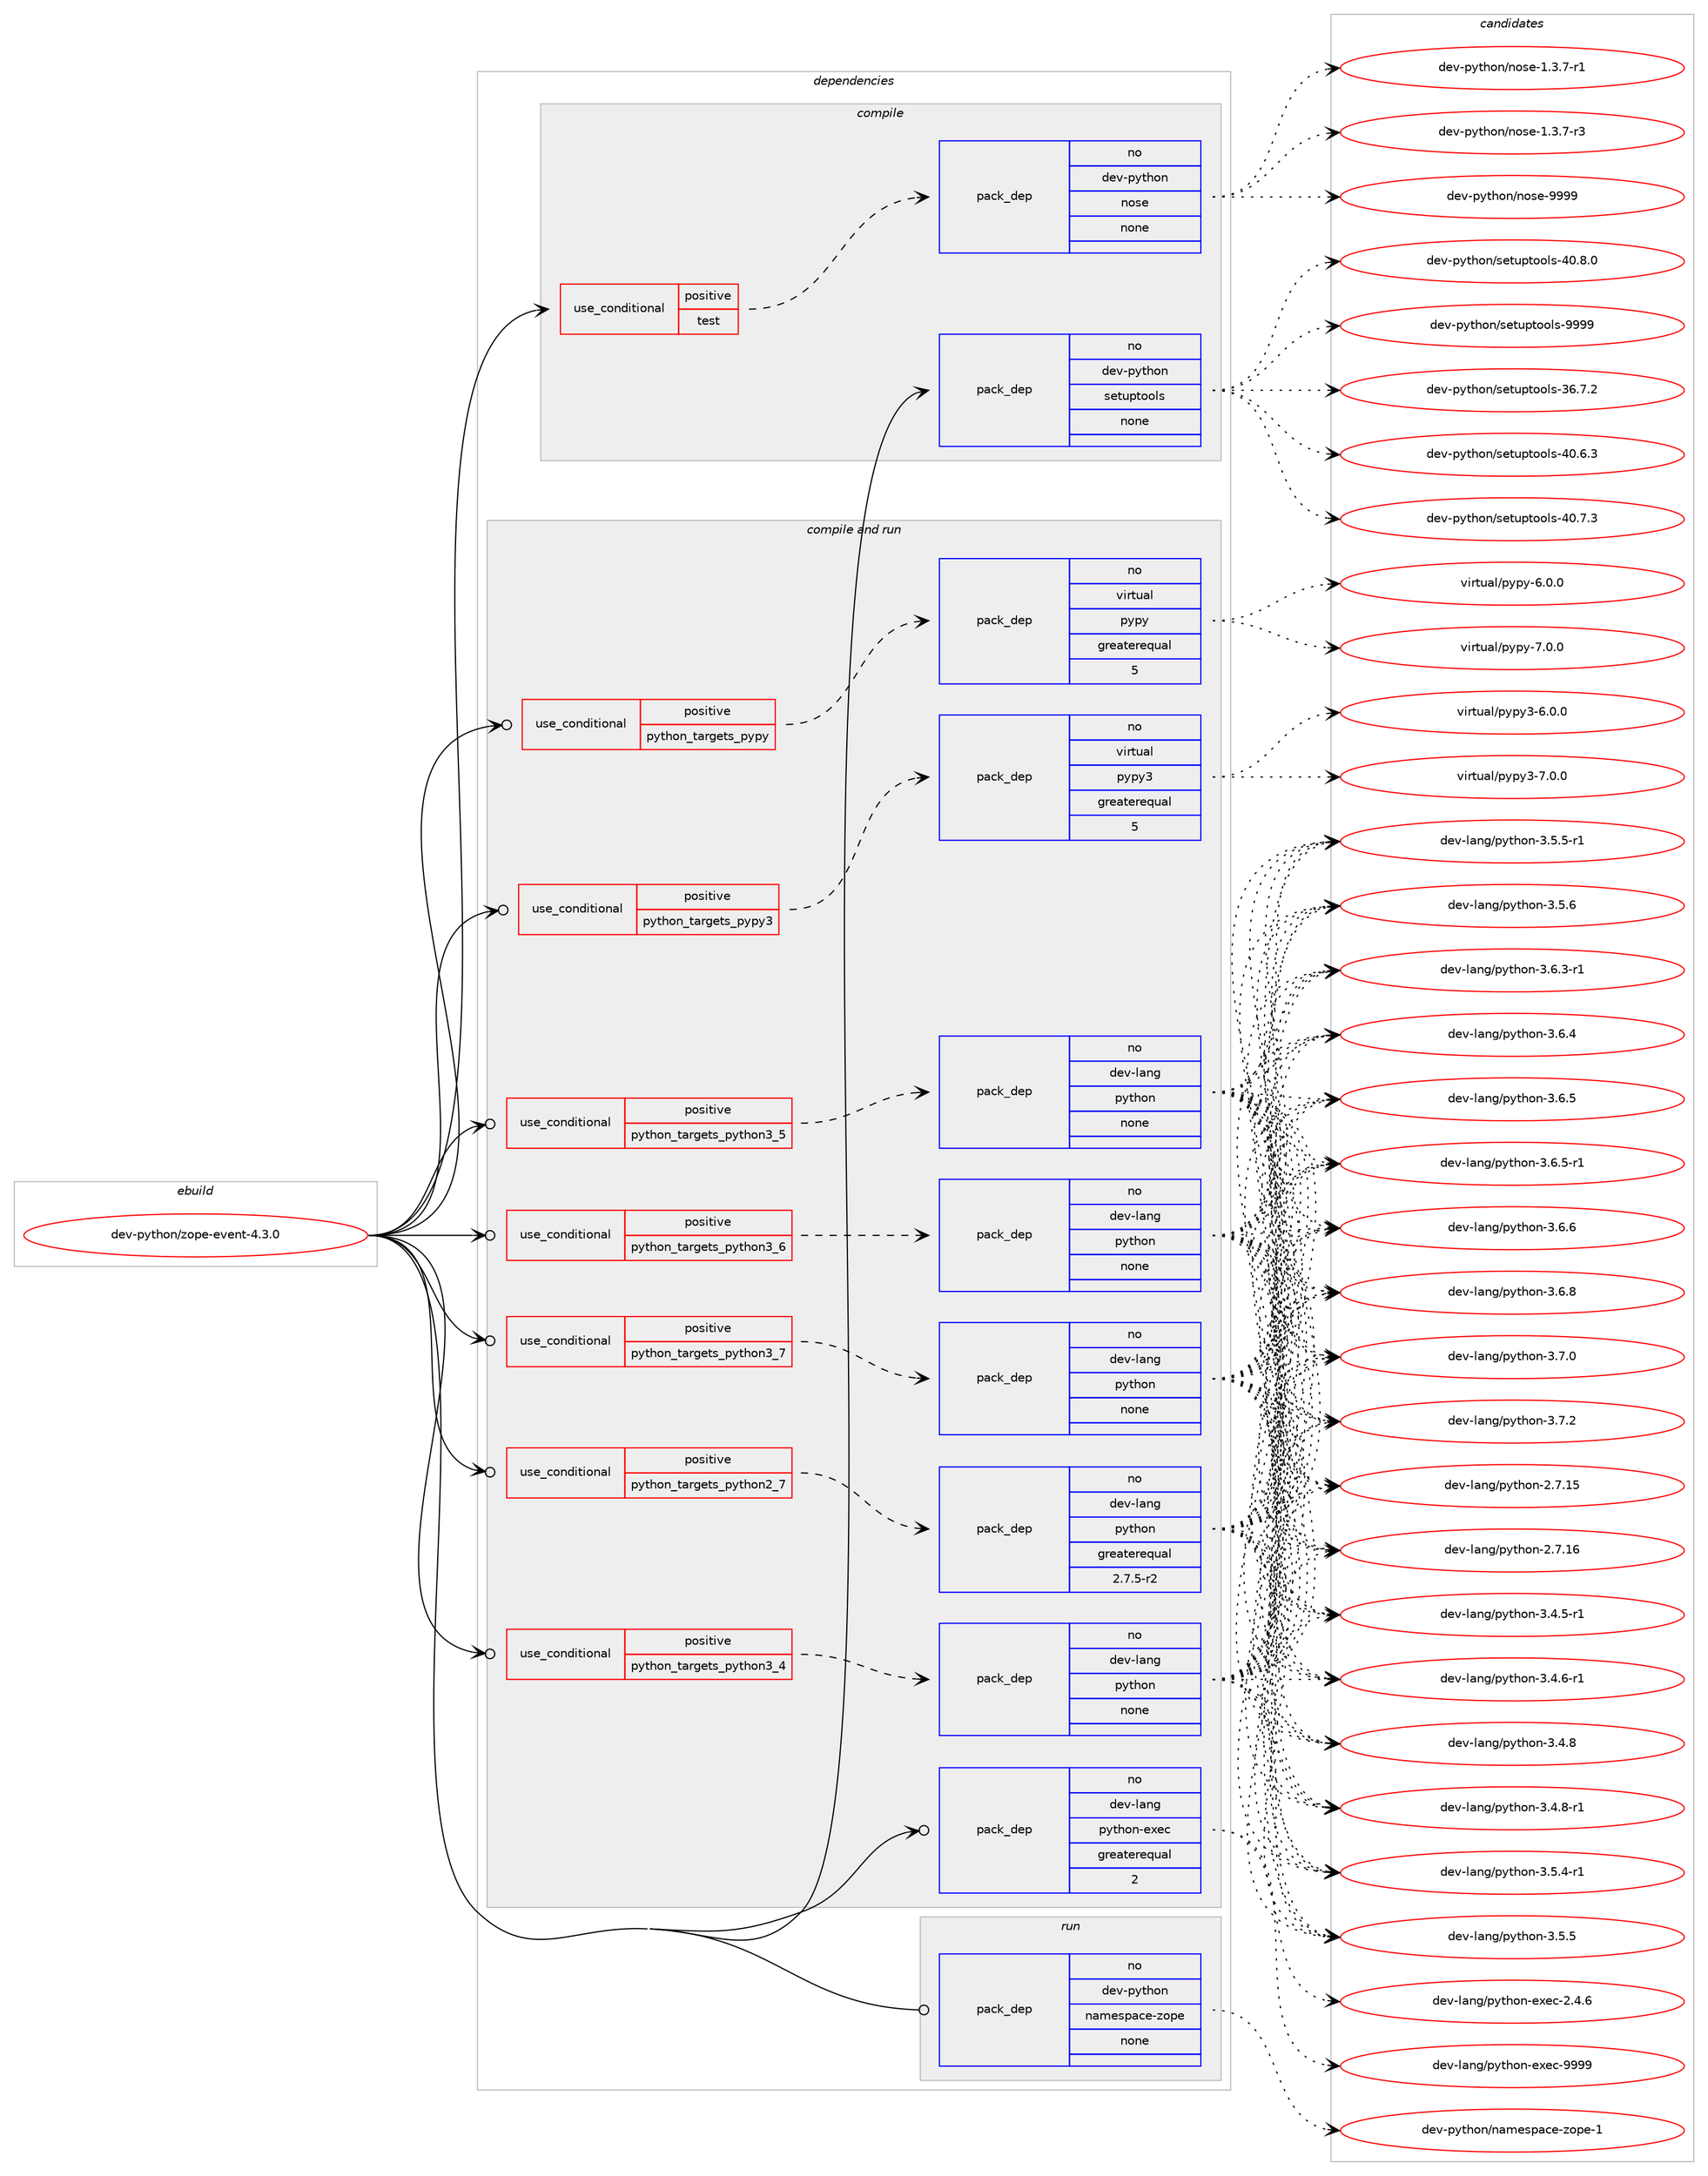digraph prolog {

# *************
# Graph options
# *************

newrank=true;
concentrate=true;
compound=true;
graph [rankdir=LR,fontname=Helvetica,fontsize=10,ranksep=1.5];#, ranksep=2.5, nodesep=0.2];
edge  [arrowhead=vee];
node  [fontname=Helvetica,fontsize=10];

# **********
# The ebuild
# **********

subgraph cluster_leftcol {
color=gray;
rank=same;
label=<<i>ebuild</i>>;
id [label="dev-python/zope-event-4.3.0", color=red, width=4, href="../dev-python/zope-event-4.3.0.svg"];
}

# ****************
# The dependencies
# ****************

subgraph cluster_midcol {
color=gray;
label=<<i>dependencies</i>>;
subgraph cluster_compile {
fillcolor="#eeeeee";
style=filled;
label=<<i>compile</i>>;
subgraph cond387302 {
dependency1449338 [label=<<TABLE BORDER="0" CELLBORDER="1" CELLSPACING="0" CELLPADDING="4"><TR><TD ROWSPAN="3" CELLPADDING="10">use_conditional</TD></TR><TR><TD>positive</TD></TR><TR><TD>test</TD></TR></TABLE>>, shape=none, color=red];
subgraph pack1038663 {
dependency1449339 [label=<<TABLE BORDER="0" CELLBORDER="1" CELLSPACING="0" CELLPADDING="4" WIDTH="220"><TR><TD ROWSPAN="6" CELLPADDING="30">pack_dep</TD></TR><TR><TD WIDTH="110">no</TD></TR><TR><TD>dev-python</TD></TR><TR><TD>nose</TD></TR><TR><TD>none</TD></TR><TR><TD></TD></TR></TABLE>>, shape=none, color=blue];
}
dependency1449338:e -> dependency1449339:w [weight=20,style="dashed",arrowhead="vee"];
}
id:e -> dependency1449338:w [weight=20,style="solid",arrowhead="vee"];
subgraph pack1038664 {
dependency1449340 [label=<<TABLE BORDER="0" CELLBORDER="1" CELLSPACING="0" CELLPADDING="4" WIDTH="220"><TR><TD ROWSPAN="6" CELLPADDING="30">pack_dep</TD></TR><TR><TD WIDTH="110">no</TD></TR><TR><TD>dev-python</TD></TR><TR><TD>setuptools</TD></TR><TR><TD>none</TD></TR><TR><TD></TD></TR></TABLE>>, shape=none, color=blue];
}
id:e -> dependency1449340:w [weight=20,style="solid",arrowhead="vee"];
}
subgraph cluster_compileandrun {
fillcolor="#eeeeee";
style=filled;
label=<<i>compile and run</i>>;
subgraph cond387303 {
dependency1449341 [label=<<TABLE BORDER="0" CELLBORDER="1" CELLSPACING="0" CELLPADDING="4"><TR><TD ROWSPAN="3" CELLPADDING="10">use_conditional</TD></TR><TR><TD>positive</TD></TR><TR><TD>python_targets_pypy</TD></TR></TABLE>>, shape=none, color=red];
subgraph pack1038665 {
dependency1449342 [label=<<TABLE BORDER="0" CELLBORDER="1" CELLSPACING="0" CELLPADDING="4" WIDTH="220"><TR><TD ROWSPAN="6" CELLPADDING="30">pack_dep</TD></TR><TR><TD WIDTH="110">no</TD></TR><TR><TD>virtual</TD></TR><TR><TD>pypy</TD></TR><TR><TD>greaterequal</TD></TR><TR><TD>5</TD></TR></TABLE>>, shape=none, color=blue];
}
dependency1449341:e -> dependency1449342:w [weight=20,style="dashed",arrowhead="vee"];
}
id:e -> dependency1449341:w [weight=20,style="solid",arrowhead="odotvee"];
subgraph cond387304 {
dependency1449343 [label=<<TABLE BORDER="0" CELLBORDER="1" CELLSPACING="0" CELLPADDING="4"><TR><TD ROWSPAN="3" CELLPADDING="10">use_conditional</TD></TR><TR><TD>positive</TD></TR><TR><TD>python_targets_pypy3</TD></TR></TABLE>>, shape=none, color=red];
subgraph pack1038666 {
dependency1449344 [label=<<TABLE BORDER="0" CELLBORDER="1" CELLSPACING="0" CELLPADDING="4" WIDTH="220"><TR><TD ROWSPAN="6" CELLPADDING="30">pack_dep</TD></TR><TR><TD WIDTH="110">no</TD></TR><TR><TD>virtual</TD></TR><TR><TD>pypy3</TD></TR><TR><TD>greaterequal</TD></TR><TR><TD>5</TD></TR></TABLE>>, shape=none, color=blue];
}
dependency1449343:e -> dependency1449344:w [weight=20,style="dashed",arrowhead="vee"];
}
id:e -> dependency1449343:w [weight=20,style="solid",arrowhead="odotvee"];
subgraph cond387305 {
dependency1449345 [label=<<TABLE BORDER="0" CELLBORDER="1" CELLSPACING="0" CELLPADDING="4"><TR><TD ROWSPAN="3" CELLPADDING="10">use_conditional</TD></TR><TR><TD>positive</TD></TR><TR><TD>python_targets_python2_7</TD></TR></TABLE>>, shape=none, color=red];
subgraph pack1038667 {
dependency1449346 [label=<<TABLE BORDER="0" CELLBORDER="1" CELLSPACING="0" CELLPADDING="4" WIDTH="220"><TR><TD ROWSPAN="6" CELLPADDING="30">pack_dep</TD></TR><TR><TD WIDTH="110">no</TD></TR><TR><TD>dev-lang</TD></TR><TR><TD>python</TD></TR><TR><TD>greaterequal</TD></TR><TR><TD>2.7.5-r2</TD></TR></TABLE>>, shape=none, color=blue];
}
dependency1449345:e -> dependency1449346:w [weight=20,style="dashed",arrowhead="vee"];
}
id:e -> dependency1449345:w [weight=20,style="solid",arrowhead="odotvee"];
subgraph cond387306 {
dependency1449347 [label=<<TABLE BORDER="0" CELLBORDER="1" CELLSPACING="0" CELLPADDING="4"><TR><TD ROWSPAN="3" CELLPADDING="10">use_conditional</TD></TR><TR><TD>positive</TD></TR><TR><TD>python_targets_python3_4</TD></TR></TABLE>>, shape=none, color=red];
subgraph pack1038668 {
dependency1449348 [label=<<TABLE BORDER="0" CELLBORDER="1" CELLSPACING="0" CELLPADDING="4" WIDTH="220"><TR><TD ROWSPAN="6" CELLPADDING="30">pack_dep</TD></TR><TR><TD WIDTH="110">no</TD></TR><TR><TD>dev-lang</TD></TR><TR><TD>python</TD></TR><TR><TD>none</TD></TR><TR><TD></TD></TR></TABLE>>, shape=none, color=blue];
}
dependency1449347:e -> dependency1449348:w [weight=20,style="dashed",arrowhead="vee"];
}
id:e -> dependency1449347:w [weight=20,style="solid",arrowhead="odotvee"];
subgraph cond387307 {
dependency1449349 [label=<<TABLE BORDER="0" CELLBORDER="1" CELLSPACING="0" CELLPADDING="4"><TR><TD ROWSPAN="3" CELLPADDING="10">use_conditional</TD></TR><TR><TD>positive</TD></TR><TR><TD>python_targets_python3_5</TD></TR></TABLE>>, shape=none, color=red];
subgraph pack1038669 {
dependency1449350 [label=<<TABLE BORDER="0" CELLBORDER="1" CELLSPACING="0" CELLPADDING="4" WIDTH="220"><TR><TD ROWSPAN="6" CELLPADDING="30">pack_dep</TD></TR><TR><TD WIDTH="110">no</TD></TR><TR><TD>dev-lang</TD></TR><TR><TD>python</TD></TR><TR><TD>none</TD></TR><TR><TD></TD></TR></TABLE>>, shape=none, color=blue];
}
dependency1449349:e -> dependency1449350:w [weight=20,style="dashed",arrowhead="vee"];
}
id:e -> dependency1449349:w [weight=20,style="solid",arrowhead="odotvee"];
subgraph cond387308 {
dependency1449351 [label=<<TABLE BORDER="0" CELLBORDER="1" CELLSPACING="0" CELLPADDING="4"><TR><TD ROWSPAN="3" CELLPADDING="10">use_conditional</TD></TR><TR><TD>positive</TD></TR><TR><TD>python_targets_python3_6</TD></TR></TABLE>>, shape=none, color=red];
subgraph pack1038670 {
dependency1449352 [label=<<TABLE BORDER="0" CELLBORDER="1" CELLSPACING="0" CELLPADDING="4" WIDTH="220"><TR><TD ROWSPAN="6" CELLPADDING="30">pack_dep</TD></TR><TR><TD WIDTH="110">no</TD></TR><TR><TD>dev-lang</TD></TR><TR><TD>python</TD></TR><TR><TD>none</TD></TR><TR><TD></TD></TR></TABLE>>, shape=none, color=blue];
}
dependency1449351:e -> dependency1449352:w [weight=20,style="dashed",arrowhead="vee"];
}
id:e -> dependency1449351:w [weight=20,style="solid",arrowhead="odotvee"];
subgraph cond387309 {
dependency1449353 [label=<<TABLE BORDER="0" CELLBORDER="1" CELLSPACING="0" CELLPADDING="4"><TR><TD ROWSPAN="3" CELLPADDING="10">use_conditional</TD></TR><TR><TD>positive</TD></TR><TR><TD>python_targets_python3_7</TD></TR></TABLE>>, shape=none, color=red];
subgraph pack1038671 {
dependency1449354 [label=<<TABLE BORDER="0" CELLBORDER="1" CELLSPACING="0" CELLPADDING="4" WIDTH="220"><TR><TD ROWSPAN="6" CELLPADDING="30">pack_dep</TD></TR><TR><TD WIDTH="110">no</TD></TR><TR><TD>dev-lang</TD></TR><TR><TD>python</TD></TR><TR><TD>none</TD></TR><TR><TD></TD></TR></TABLE>>, shape=none, color=blue];
}
dependency1449353:e -> dependency1449354:w [weight=20,style="dashed",arrowhead="vee"];
}
id:e -> dependency1449353:w [weight=20,style="solid",arrowhead="odotvee"];
subgraph pack1038672 {
dependency1449355 [label=<<TABLE BORDER="0" CELLBORDER="1" CELLSPACING="0" CELLPADDING="4" WIDTH="220"><TR><TD ROWSPAN="6" CELLPADDING="30">pack_dep</TD></TR><TR><TD WIDTH="110">no</TD></TR><TR><TD>dev-lang</TD></TR><TR><TD>python-exec</TD></TR><TR><TD>greaterequal</TD></TR><TR><TD>2</TD></TR></TABLE>>, shape=none, color=blue];
}
id:e -> dependency1449355:w [weight=20,style="solid",arrowhead="odotvee"];
}
subgraph cluster_run {
fillcolor="#eeeeee";
style=filled;
label=<<i>run</i>>;
subgraph pack1038673 {
dependency1449356 [label=<<TABLE BORDER="0" CELLBORDER="1" CELLSPACING="0" CELLPADDING="4" WIDTH="220"><TR><TD ROWSPAN="6" CELLPADDING="30">pack_dep</TD></TR><TR><TD WIDTH="110">no</TD></TR><TR><TD>dev-python</TD></TR><TR><TD>namespace-zope</TD></TR><TR><TD>none</TD></TR><TR><TD></TD></TR></TABLE>>, shape=none, color=blue];
}
id:e -> dependency1449356:w [weight=20,style="solid",arrowhead="odot"];
}
}

# **************
# The candidates
# **************

subgraph cluster_choices {
rank=same;
color=gray;
label=<<i>candidates</i>>;

subgraph choice1038663 {
color=black;
nodesep=1;
choice10010111845112121116104111110471101111151014549465146554511449 [label="dev-python/nose-1.3.7-r1", color=red, width=4,href="../dev-python/nose-1.3.7-r1.svg"];
choice10010111845112121116104111110471101111151014549465146554511451 [label="dev-python/nose-1.3.7-r3", color=red, width=4,href="../dev-python/nose-1.3.7-r3.svg"];
choice10010111845112121116104111110471101111151014557575757 [label="dev-python/nose-9999", color=red, width=4,href="../dev-python/nose-9999.svg"];
dependency1449339:e -> choice10010111845112121116104111110471101111151014549465146554511449:w [style=dotted,weight="100"];
dependency1449339:e -> choice10010111845112121116104111110471101111151014549465146554511451:w [style=dotted,weight="100"];
dependency1449339:e -> choice10010111845112121116104111110471101111151014557575757:w [style=dotted,weight="100"];
}
subgraph choice1038664 {
color=black;
nodesep=1;
choice100101118451121211161041111104711510111611711211611111110811545515446554650 [label="dev-python/setuptools-36.7.2", color=red, width=4,href="../dev-python/setuptools-36.7.2.svg"];
choice100101118451121211161041111104711510111611711211611111110811545524846544651 [label="dev-python/setuptools-40.6.3", color=red, width=4,href="../dev-python/setuptools-40.6.3.svg"];
choice100101118451121211161041111104711510111611711211611111110811545524846554651 [label="dev-python/setuptools-40.7.3", color=red, width=4,href="../dev-python/setuptools-40.7.3.svg"];
choice100101118451121211161041111104711510111611711211611111110811545524846564648 [label="dev-python/setuptools-40.8.0", color=red, width=4,href="../dev-python/setuptools-40.8.0.svg"];
choice10010111845112121116104111110471151011161171121161111111081154557575757 [label="dev-python/setuptools-9999", color=red, width=4,href="../dev-python/setuptools-9999.svg"];
dependency1449340:e -> choice100101118451121211161041111104711510111611711211611111110811545515446554650:w [style=dotted,weight="100"];
dependency1449340:e -> choice100101118451121211161041111104711510111611711211611111110811545524846544651:w [style=dotted,weight="100"];
dependency1449340:e -> choice100101118451121211161041111104711510111611711211611111110811545524846554651:w [style=dotted,weight="100"];
dependency1449340:e -> choice100101118451121211161041111104711510111611711211611111110811545524846564648:w [style=dotted,weight="100"];
dependency1449340:e -> choice10010111845112121116104111110471151011161171121161111111081154557575757:w [style=dotted,weight="100"];
}
subgraph choice1038665 {
color=black;
nodesep=1;
choice1181051141161179710847112121112121455446484648 [label="virtual/pypy-6.0.0", color=red, width=4,href="../virtual/pypy-6.0.0.svg"];
choice1181051141161179710847112121112121455546484648 [label="virtual/pypy-7.0.0", color=red, width=4,href="../virtual/pypy-7.0.0.svg"];
dependency1449342:e -> choice1181051141161179710847112121112121455446484648:w [style=dotted,weight="100"];
dependency1449342:e -> choice1181051141161179710847112121112121455546484648:w [style=dotted,weight="100"];
}
subgraph choice1038666 {
color=black;
nodesep=1;
choice118105114116117971084711212111212151455446484648 [label="virtual/pypy3-6.0.0", color=red, width=4,href="../virtual/pypy3-6.0.0.svg"];
choice118105114116117971084711212111212151455546484648 [label="virtual/pypy3-7.0.0", color=red, width=4,href="../virtual/pypy3-7.0.0.svg"];
dependency1449344:e -> choice118105114116117971084711212111212151455446484648:w [style=dotted,weight="100"];
dependency1449344:e -> choice118105114116117971084711212111212151455546484648:w [style=dotted,weight="100"];
}
subgraph choice1038667 {
color=black;
nodesep=1;
choice10010111845108971101034711212111610411111045504655464953 [label="dev-lang/python-2.7.15", color=red, width=4,href="../dev-lang/python-2.7.15.svg"];
choice10010111845108971101034711212111610411111045504655464954 [label="dev-lang/python-2.7.16", color=red, width=4,href="../dev-lang/python-2.7.16.svg"];
choice1001011184510897110103471121211161041111104551465246534511449 [label="dev-lang/python-3.4.5-r1", color=red, width=4,href="../dev-lang/python-3.4.5-r1.svg"];
choice1001011184510897110103471121211161041111104551465246544511449 [label="dev-lang/python-3.4.6-r1", color=red, width=4,href="../dev-lang/python-3.4.6-r1.svg"];
choice100101118451089711010347112121116104111110455146524656 [label="dev-lang/python-3.4.8", color=red, width=4,href="../dev-lang/python-3.4.8.svg"];
choice1001011184510897110103471121211161041111104551465246564511449 [label="dev-lang/python-3.4.8-r1", color=red, width=4,href="../dev-lang/python-3.4.8-r1.svg"];
choice1001011184510897110103471121211161041111104551465346524511449 [label="dev-lang/python-3.5.4-r1", color=red, width=4,href="../dev-lang/python-3.5.4-r1.svg"];
choice100101118451089711010347112121116104111110455146534653 [label="dev-lang/python-3.5.5", color=red, width=4,href="../dev-lang/python-3.5.5.svg"];
choice1001011184510897110103471121211161041111104551465346534511449 [label="dev-lang/python-3.5.5-r1", color=red, width=4,href="../dev-lang/python-3.5.5-r1.svg"];
choice100101118451089711010347112121116104111110455146534654 [label="dev-lang/python-3.5.6", color=red, width=4,href="../dev-lang/python-3.5.6.svg"];
choice1001011184510897110103471121211161041111104551465446514511449 [label="dev-lang/python-3.6.3-r1", color=red, width=4,href="../dev-lang/python-3.6.3-r1.svg"];
choice100101118451089711010347112121116104111110455146544652 [label="dev-lang/python-3.6.4", color=red, width=4,href="../dev-lang/python-3.6.4.svg"];
choice100101118451089711010347112121116104111110455146544653 [label="dev-lang/python-3.6.5", color=red, width=4,href="../dev-lang/python-3.6.5.svg"];
choice1001011184510897110103471121211161041111104551465446534511449 [label="dev-lang/python-3.6.5-r1", color=red, width=4,href="../dev-lang/python-3.6.5-r1.svg"];
choice100101118451089711010347112121116104111110455146544654 [label="dev-lang/python-3.6.6", color=red, width=4,href="../dev-lang/python-3.6.6.svg"];
choice100101118451089711010347112121116104111110455146544656 [label="dev-lang/python-3.6.8", color=red, width=4,href="../dev-lang/python-3.6.8.svg"];
choice100101118451089711010347112121116104111110455146554648 [label="dev-lang/python-3.7.0", color=red, width=4,href="../dev-lang/python-3.7.0.svg"];
choice100101118451089711010347112121116104111110455146554650 [label="dev-lang/python-3.7.2", color=red, width=4,href="../dev-lang/python-3.7.2.svg"];
dependency1449346:e -> choice10010111845108971101034711212111610411111045504655464953:w [style=dotted,weight="100"];
dependency1449346:e -> choice10010111845108971101034711212111610411111045504655464954:w [style=dotted,weight="100"];
dependency1449346:e -> choice1001011184510897110103471121211161041111104551465246534511449:w [style=dotted,weight="100"];
dependency1449346:e -> choice1001011184510897110103471121211161041111104551465246544511449:w [style=dotted,weight="100"];
dependency1449346:e -> choice100101118451089711010347112121116104111110455146524656:w [style=dotted,weight="100"];
dependency1449346:e -> choice1001011184510897110103471121211161041111104551465246564511449:w [style=dotted,weight="100"];
dependency1449346:e -> choice1001011184510897110103471121211161041111104551465346524511449:w [style=dotted,weight="100"];
dependency1449346:e -> choice100101118451089711010347112121116104111110455146534653:w [style=dotted,weight="100"];
dependency1449346:e -> choice1001011184510897110103471121211161041111104551465346534511449:w [style=dotted,weight="100"];
dependency1449346:e -> choice100101118451089711010347112121116104111110455146534654:w [style=dotted,weight="100"];
dependency1449346:e -> choice1001011184510897110103471121211161041111104551465446514511449:w [style=dotted,weight="100"];
dependency1449346:e -> choice100101118451089711010347112121116104111110455146544652:w [style=dotted,weight="100"];
dependency1449346:e -> choice100101118451089711010347112121116104111110455146544653:w [style=dotted,weight="100"];
dependency1449346:e -> choice1001011184510897110103471121211161041111104551465446534511449:w [style=dotted,weight="100"];
dependency1449346:e -> choice100101118451089711010347112121116104111110455146544654:w [style=dotted,weight="100"];
dependency1449346:e -> choice100101118451089711010347112121116104111110455146544656:w [style=dotted,weight="100"];
dependency1449346:e -> choice100101118451089711010347112121116104111110455146554648:w [style=dotted,weight="100"];
dependency1449346:e -> choice100101118451089711010347112121116104111110455146554650:w [style=dotted,weight="100"];
}
subgraph choice1038668 {
color=black;
nodesep=1;
choice10010111845108971101034711212111610411111045504655464953 [label="dev-lang/python-2.7.15", color=red, width=4,href="../dev-lang/python-2.7.15.svg"];
choice10010111845108971101034711212111610411111045504655464954 [label="dev-lang/python-2.7.16", color=red, width=4,href="../dev-lang/python-2.7.16.svg"];
choice1001011184510897110103471121211161041111104551465246534511449 [label="dev-lang/python-3.4.5-r1", color=red, width=4,href="../dev-lang/python-3.4.5-r1.svg"];
choice1001011184510897110103471121211161041111104551465246544511449 [label="dev-lang/python-3.4.6-r1", color=red, width=4,href="../dev-lang/python-3.4.6-r1.svg"];
choice100101118451089711010347112121116104111110455146524656 [label="dev-lang/python-3.4.8", color=red, width=4,href="../dev-lang/python-3.4.8.svg"];
choice1001011184510897110103471121211161041111104551465246564511449 [label="dev-lang/python-3.4.8-r1", color=red, width=4,href="../dev-lang/python-3.4.8-r1.svg"];
choice1001011184510897110103471121211161041111104551465346524511449 [label="dev-lang/python-3.5.4-r1", color=red, width=4,href="../dev-lang/python-3.5.4-r1.svg"];
choice100101118451089711010347112121116104111110455146534653 [label="dev-lang/python-3.5.5", color=red, width=4,href="../dev-lang/python-3.5.5.svg"];
choice1001011184510897110103471121211161041111104551465346534511449 [label="dev-lang/python-3.5.5-r1", color=red, width=4,href="../dev-lang/python-3.5.5-r1.svg"];
choice100101118451089711010347112121116104111110455146534654 [label="dev-lang/python-3.5.6", color=red, width=4,href="../dev-lang/python-3.5.6.svg"];
choice1001011184510897110103471121211161041111104551465446514511449 [label="dev-lang/python-3.6.3-r1", color=red, width=4,href="../dev-lang/python-3.6.3-r1.svg"];
choice100101118451089711010347112121116104111110455146544652 [label="dev-lang/python-3.6.4", color=red, width=4,href="../dev-lang/python-3.6.4.svg"];
choice100101118451089711010347112121116104111110455146544653 [label="dev-lang/python-3.6.5", color=red, width=4,href="../dev-lang/python-3.6.5.svg"];
choice1001011184510897110103471121211161041111104551465446534511449 [label="dev-lang/python-3.6.5-r1", color=red, width=4,href="../dev-lang/python-3.6.5-r1.svg"];
choice100101118451089711010347112121116104111110455146544654 [label="dev-lang/python-3.6.6", color=red, width=4,href="../dev-lang/python-3.6.6.svg"];
choice100101118451089711010347112121116104111110455146544656 [label="dev-lang/python-3.6.8", color=red, width=4,href="../dev-lang/python-3.6.8.svg"];
choice100101118451089711010347112121116104111110455146554648 [label="dev-lang/python-3.7.0", color=red, width=4,href="../dev-lang/python-3.7.0.svg"];
choice100101118451089711010347112121116104111110455146554650 [label="dev-lang/python-3.7.2", color=red, width=4,href="../dev-lang/python-3.7.2.svg"];
dependency1449348:e -> choice10010111845108971101034711212111610411111045504655464953:w [style=dotted,weight="100"];
dependency1449348:e -> choice10010111845108971101034711212111610411111045504655464954:w [style=dotted,weight="100"];
dependency1449348:e -> choice1001011184510897110103471121211161041111104551465246534511449:w [style=dotted,weight="100"];
dependency1449348:e -> choice1001011184510897110103471121211161041111104551465246544511449:w [style=dotted,weight="100"];
dependency1449348:e -> choice100101118451089711010347112121116104111110455146524656:w [style=dotted,weight="100"];
dependency1449348:e -> choice1001011184510897110103471121211161041111104551465246564511449:w [style=dotted,weight="100"];
dependency1449348:e -> choice1001011184510897110103471121211161041111104551465346524511449:w [style=dotted,weight="100"];
dependency1449348:e -> choice100101118451089711010347112121116104111110455146534653:w [style=dotted,weight="100"];
dependency1449348:e -> choice1001011184510897110103471121211161041111104551465346534511449:w [style=dotted,weight="100"];
dependency1449348:e -> choice100101118451089711010347112121116104111110455146534654:w [style=dotted,weight="100"];
dependency1449348:e -> choice1001011184510897110103471121211161041111104551465446514511449:w [style=dotted,weight="100"];
dependency1449348:e -> choice100101118451089711010347112121116104111110455146544652:w [style=dotted,weight="100"];
dependency1449348:e -> choice100101118451089711010347112121116104111110455146544653:w [style=dotted,weight="100"];
dependency1449348:e -> choice1001011184510897110103471121211161041111104551465446534511449:w [style=dotted,weight="100"];
dependency1449348:e -> choice100101118451089711010347112121116104111110455146544654:w [style=dotted,weight="100"];
dependency1449348:e -> choice100101118451089711010347112121116104111110455146544656:w [style=dotted,weight="100"];
dependency1449348:e -> choice100101118451089711010347112121116104111110455146554648:w [style=dotted,weight="100"];
dependency1449348:e -> choice100101118451089711010347112121116104111110455146554650:w [style=dotted,weight="100"];
}
subgraph choice1038669 {
color=black;
nodesep=1;
choice10010111845108971101034711212111610411111045504655464953 [label="dev-lang/python-2.7.15", color=red, width=4,href="../dev-lang/python-2.7.15.svg"];
choice10010111845108971101034711212111610411111045504655464954 [label="dev-lang/python-2.7.16", color=red, width=4,href="../dev-lang/python-2.7.16.svg"];
choice1001011184510897110103471121211161041111104551465246534511449 [label="dev-lang/python-3.4.5-r1", color=red, width=4,href="../dev-lang/python-3.4.5-r1.svg"];
choice1001011184510897110103471121211161041111104551465246544511449 [label="dev-lang/python-3.4.6-r1", color=red, width=4,href="../dev-lang/python-3.4.6-r1.svg"];
choice100101118451089711010347112121116104111110455146524656 [label="dev-lang/python-3.4.8", color=red, width=4,href="../dev-lang/python-3.4.8.svg"];
choice1001011184510897110103471121211161041111104551465246564511449 [label="dev-lang/python-3.4.8-r1", color=red, width=4,href="../dev-lang/python-3.4.8-r1.svg"];
choice1001011184510897110103471121211161041111104551465346524511449 [label="dev-lang/python-3.5.4-r1", color=red, width=4,href="../dev-lang/python-3.5.4-r1.svg"];
choice100101118451089711010347112121116104111110455146534653 [label="dev-lang/python-3.5.5", color=red, width=4,href="../dev-lang/python-3.5.5.svg"];
choice1001011184510897110103471121211161041111104551465346534511449 [label="dev-lang/python-3.5.5-r1", color=red, width=4,href="../dev-lang/python-3.5.5-r1.svg"];
choice100101118451089711010347112121116104111110455146534654 [label="dev-lang/python-3.5.6", color=red, width=4,href="../dev-lang/python-3.5.6.svg"];
choice1001011184510897110103471121211161041111104551465446514511449 [label="dev-lang/python-3.6.3-r1", color=red, width=4,href="../dev-lang/python-3.6.3-r1.svg"];
choice100101118451089711010347112121116104111110455146544652 [label="dev-lang/python-3.6.4", color=red, width=4,href="../dev-lang/python-3.6.4.svg"];
choice100101118451089711010347112121116104111110455146544653 [label="dev-lang/python-3.6.5", color=red, width=4,href="../dev-lang/python-3.6.5.svg"];
choice1001011184510897110103471121211161041111104551465446534511449 [label="dev-lang/python-3.6.5-r1", color=red, width=4,href="../dev-lang/python-3.6.5-r1.svg"];
choice100101118451089711010347112121116104111110455146544654 [label="dev-lang/python-3.6.6", color=red, width=4,href="../dev-lang/python-3.6.6.svg"];
choice100101118451089711010347112121116104111110455146544656 [label="dev-lang/python-3.6.8", color=red, width=4,href="../dev-lang/python-3.6.8.svg"];
choice100101118451089711010347112121116104111110455146554648 [label="dev-lang/python-3.7.0", color=red, width=4,href="../dev-lang/python-3.7.0.svg"];
choice100101118451089711010347112121116104111110455146554650 [label="dev-lang/python-3.7.2", color=red, width=4,href="../dev-lang/python-3.7.2.svg"];
dependency1449350:e -> choice10010111845108971101034711212111610411111045504655464953:w [style=dotted,weight="100"];
dependency1449350:e -> choice10010111845108971101034711212111610411111045504655464954:w [style=dotted,weight="100"];
dependency1449350:e -> choice1001011184510897110103471121211161041111104551465246534511449:w [style=dotted,weight="100"];
dependency1449350:e -> choice1001011184510897110103471121211161041111104551465246544511449:w [style=dotted,weight="100"];
dependency1449350:e -> choice100101118451089711010347112121116104111110455146524656:w [style=dotted,weight="100"];
dependency1449350:e -> choice1001011184510897110103471121211161041111104551465246564511449:w [style=dotted,weight="100"];
dependency1449350:e -> choice1001011184510897110103471121211161041111104551465346524511449:w [style=dotted,weight="100"];
dependency1449350:e -> choice100101118451089711010347112121116104111110455146534653:w [style=dotted,weight="100"];
dependency1449350:e -> choice1001011184510897110103471121211161041111104551465346534511449:w [style=dotted,weight="100"];
dependency1449350:e -> choice100101118451089711010347112121116104111110455146534654:w [style=dotted,weight="100"];
dependency1449350:e -> choice1001011184510897110103471121211161041111104551465446514511449:w [style=dotted,weight="100"];
dependency1449350:e -> choice100101118451089711010347112121116104111110455146544652:w [style=dotted,weight="100"];
dependency1449350:e -> choice100101118451089711010347112121116104111110455146544653:w [style=dotted,weight="100"];
dependency1449350:e -> choice1001011184510897110103471121211161041111104551465446534511449:w [style=dotted,weight="100"];
dependency1449350:e -> choice100101118451089711010347112121116104111110455146544654:w [style=dotted,weight="100"];
dependency1449350:e -> choice100101118451089711010347112121116104111110455146544656:w [style=dotted,weight="100"];
dependency1449350:e -> choice100101118451089711010347112121116104111110455146554648:w [style=dotted,weight="100"];
dependency1449350:e -> choice100101118451089711010347112121116104111110455146554650:w [style=dotted,weight="100"];
}
subgraph choice1038670 {
color=black;
nodesep=1;
choice10010111845108971101034711212111610411111045504655464953 [label="dev-lang/python-2.7.15", color=red, width=4,href="../dev-lang/python-2.7.15.svg"];
choice10010111845108971101034711212111610411111045504655464954 [label="dev-lang/python-2.7.16", color=red, width=4,href="../dev-lang/python-2.7.16.svg"];
choice1001011184510897110103471121211161041111104551465246534511449 [label="dev-lang/python-3.4.5-r1", color=red, width=4,href="../dev-lang/python-3.4.5-r1.svg"];
choice1001011184510897110103471121211161041111104551465246544511449 [label="dev-lang/python-3.4.6-r1", color=red, width=4,href="../dev-lang/python-3.4.6-r1.svg"];
choice100101118451089711010347112121116104111110455146524656 [label="dev-lang/python-3.4.8", color=red, width=4,href="../dev-lang/python-3.4.8.svg"];
choice1001011184510897110103471121211161041111104551465246564511449 [label="dev-lang/python-3.4.8-r1", color=red, width=4,href="../dev-lang/python-3.4.8-r1.svg"];
choice1001011184510897110103471121211161041111104551465346524511449 [label="dev-lang/python-3.5.4-r1", color=red, width=4,href="../dev-lang/python-3.5.4-r1.svg"];
choice100101118451089711010347112121116104111110455146534653 [label="dev-lang/python-3.5.5", color=red, width=4,href="../dev-lang/python-3.5.5.svg"];
choice1001011184510897110103471121211161041111104551465346534511449 [label="dev-lang/python-3.5.5-r1", color=red, width=4,href="../dev-lang/python-3.5.5-r1.svg"];
choice100101118451089711010347112121116104111110455146534654 [label="dev-lang/python-3.5.6", color=red, width=4,href="../dev-lang/python-3.5.6.svg"];
choice1001011184510897110103471121211161041111104551465446514511449 [label="dev-lang/python-3.6.3-r1", color=red, width=4,href="../dev-lang/python-3.6.3-r1.svg"];
choice100101118451089711010347112121116104111110455146544652 [label="dev-lang/python-3.6.4", color=red, width=4,href="../dev-lang/python-3.6.4.svg"];
choice100101118451089711010347112121116104111110455146544653 [label="dev-lang/python-3.6.5", color=red, width=4,href="../dev-lang/python-3.6.5.svg"];
choice1001011184510897110103471121211161041111104551465446534511449 [label="dev-lang/python-3.6.5-r1", color=red, width=4,href="../dev-lang/python-3.6.5-r1.svg"];
choice100101118451089711010347112121116104111110455146544654 [label="dev-lang/python-3.6.6", color=red, width=4,href="../dev-lang/python-3.6.6.svg"];
choice100101118451089711010347112121116104111110455146544656 [label="dev-lang/python-3.6.8", color=red, width=4,href="../dev-lang/python-3.6.8.svg"];
choice100101118451089711010347112121116104111110455146554648 [label="dev-lang/python-3.7.0", color=red, width=4,href="../dev-lang/python-3.7.0.svg"];
choice100101118451089711010347112121116104111110455146554650 [label="dev-lang/python-3.7.2", color=red, width=4,href="../dev-lang/python-3.7.2.svg"];
dependency1449352:e -> choice10010111845108971101034711212111610411111045504655464953:w [style=dotted,weight="100"];
dependency1449352:e -> choice10010111845108971101034711212111610411111045504655464954:w [style=dotted,weight="100"];
dependency1449352:e -> choice1001011184510897110103471121211161041111104551465246534511449:w [style=dotted,weight="100"];
dependency1449352:e -> choice1001011184510897110103471121211161041111104551465246544511449:w [style=dotted,weight="100"];
dependency1449352:e -> choice100101118451089711010347112121116104111110455146524656:w [style=dotted,weight="100"];
dependency1449352:e -> choice1001011184510897110103471121211161041111104551465246564511449:w [style=dotted,weight="100"];
dependency1449352:e -> choice1001011184510897110103471121211161041111104551465346524511449:w [style=dotted,weight="100"];
dependency1449352:e -> choice100101118451089711010347112121116104111110455146534653:w [style=dotted,weight="100"];
dependency1449352:e -> choice1001011184510897110103471121211161041111104551465346534511449:w [style=dotted,weight="100"];
dependency1449352:e -> choice100101118451089711010347112121116104111110455146534654:w [style=dotted,weight="100"];
dependency1449352:e -> choice1001011184510897110103471121211161041111104551465446514511449:w [style=dotted,weight="100"];
dependency1449352:e -> choice100101118451089711010347112121116104111110455146544652:w [style=dotted,weight="100"];
dependency1449352:e -> choice100101118451089711010347112121116104111110455146544653:w [style=dotted,weight="100"];
dependency1449352:e -> choice1001011184510897110103471121211161041111104551465446534511449:w [style=dotted,weight="100"];
dependency1449352:e -> choice100101118451089711010347112121116104111110455146544654:w [style=dotted,weight="100"];
dependency1449352:e -> choice100101118451089711010347112121116104111110455146544656:w [style=dotted,weight="100"];
dependency1449352:e -> choice100101118451089711010347112121116104111110455146554648:w [style=dotted,weight="100"];
dependency1449352:e -> choice100101118451089711010347112121116104111110455146554650:w [style=dotted,weight="100"];
}
subgraph choice1038671 {
color=black;
nodesep=1;
choice10010111845108971101034711212111610411111045504655464953 [label="dev-lang/python-2.7.15", color=red, width=4,href="../dev-lang/python-2.7.15.svg"];
choice10010111845108971101034711212111610411111045504655464954 [label="dev-lang/python-2.7.16", color=red, width=4,href="../dev-lang/python-2.7.16.svg"];
choice1001011184510897110103471121211161041111104551465246534511449 [label="dev-lang/python-3.4.5-r1", color=red, width=4,href="../dev-lang/python-3.4.5-r1.svg"];
choice1001011184510897110103471121211161041111104551465246544511449 [label="dev-lang/python-3.4.6-r1", color=red, width=4,href="../dev-lang/python-3.4.6-r1.svg"];
choice100101118451089711010347112121116104111110455146524656 [label="dev-lang/python-3.4.8", color=red, width=4,href="../dev-lang/python-3.4.8.svg"];
choice1001011184510897110103471121211161041111104551465246564511449 [label="dev-lang/python-3.4.8-r1", color=red, width=4,href="../dev-lang/python-3.4.8-r1.svg"];
choice1001011184510897110103471121211161041111104551465346524511449 [label="dev-lang/python-3.5.4-r1", color=red, width=4,href="../dev-lang/python-3.5.4-r1.svg"];
choice100101118451089711010347112121116104111110455146534653 [label="dev-lang/python-3.5.5", color=red, width=4,href="../dev-lang/python-3.5.5.svg"];
choice1001011184510897110103471121211161041111104551465346534511449 [label="dev-lang/python-3.5.5-r1", color=red, width=4,href="../dev-lang/python-3.5.5-r1.svg"];
choice100101118451089711010347112121116104111110455146534654 [label="dev-lang/python-3.5.6", color=red, width=4,href="../dev-lang/python-3.5.6.svg"];
choice1001011184510897110103471121211161041111104551465446514511449 [label="dev-lang/python-3.6.3-r1", color=red, width=4,href="../dev-lang/python-3.6.3-r1.svg"];
choice100101118451089711010347112121116104111110455146544652 [label="dev-lang/python-3.6.4", color=red, width=4,href="../dev-lang/python-3.6.4.svg"];
choice100101118451089711010347112121116104111110455146544653 [label="dev-lang/python-3.6.5", color=red, width=4,href="../dev-lang/python-3.6.5.svg"];
choice1001011184510897110103471121211161041111104551465446534511449 [label="dev-lang/python-3.6.5-r1", color=red, width=4,href="../dev-lang/python-3.6.5-r1.svg"];
choice100101118451089711010347112121116104111110455146544654 [label="dev-lang/python-3.6.6", color=red, width=4,href="../dev-lang/python-3.6.6.svg"];
choice100101118451089711010347112121116104111110455146544656 [label="dev-lang/python-3.6.8", color=red, width=4,href="../dev-lang/python-3.6.8.svg"];
choice100101118451089711010347112121116104111110455146554648 [label="dev-lang/python-3.7.0", color=red, width=4,href="../dev-lang/python-3.7.0.svg"];
choice100101118451089711010347112121116104111110455146554650 [label="dev-lang/python-3.7.2", color=red, width=4,href="../dev-lang/python-3.7.2.svg"];
dependency1449354:e -> choice10010111845108971101034711212111610411111045504655464953:w [style=dotted,weight="100"];
dependency1449354:e -> choice10010111845108971101034711212111610411111045504655464954:w [style=dotted,weight="100"];
dependency1449354:e -> choice1001011184510897110103471121211161041111104551465246534511449:w [style=dotted,weight="100"];
dependency1449354:e -> choice1001011184510897110103471121211161041111104551465246544511449:w [style=dotted,weight="100"];
dependency1449354:e -> choice100101118451089711010347112121116104111110455146524656:w [style=dotted,weight="100"];
dependency1449354:e -> choice1001011184510897110103471121211161041111104551465246564511449:w [style=dotted,weight="100"];
dependency1449354:e -> choice1001011184510897110103471121211161041111104551465346524511449:w [style=dotted,weight="100"];
dependency1449354:e -> choice100101118451089711010347112121116104111110455146534653:w [style=dotted,weight="100"];
dependency1449354:e -> choice1001011184510897110103471121211161041111104551465346534511449:w [style=dotted,weight="100"];
dependency1449354:e -> choice100101118451089711010347112121116104111110455146534654:w [style=dotted,weight="100"];
dependency1449354:e -> choice1001011184510897110103471121211161041111104551465446514511449:w [style=dotted,weight="100"];
dependency1449354:e -> choice100101118451089711010347112121116104111110455146544652:w [style=dotted,weight="100"];
dependency1449354:e -> choice100101118451089711010347112121116104111110455146544653:w [style=dotted,weight="100"];
dependency1449354:e -> choice1001011184510897110103471121211161041111104551465446534511449:w [style=dotted,weight="100"];
dependency1449354:e -> choice100101118451089711010347112121116104111110455146544654:w [style=dotted,weight="100"];
dependency1449354:e -> choice100101118451089711010347112121116104111110455146544656:w [style=dotted,weight="100"];
dependency1449354:e -> choice100101118451089711010347112121116104111110455146554648:w [style=dotted,weight="100"];
dependency1449354:e -> choice100101118451089711010347112121116104111110455146554650:w [style=dotted,weight="100"];
}
subgraph choice1038672 {
color=black;
nodesep=1;
choice1001011184510897110103471121211161041111104510112010199455046524654 [label="dev-lang/python-exec-2.4.6", color=red, width=4,href="../dev-lang/python-exec-2.4.6.svg"];
choice10010111845108971101034711212111610411111045101120101994557575757 [label="dev-lang/python-exec-9999", color=red, width=4,href="../dev-lang/python-exec-9999.svg"];
dependency1449355:e -> choice1001011184510897110103471121211161041111104510112010199455046524654:w [style=dotted,weight="100"];
dependency1449355:e -> choice10010111845108971101034711212111610411111045101120101994557575757:w [style=dotted,weight="100"];
}
subgraph choice1038673 {
color=black;
nodesep=1;
choice1001011184511212111610411111047110971091011151129799101451221111121014549 [label="dev-python/namespace-zope-1", color=red, width=4,href="../dev-python/namespace-zope-1.svg"];
dependency1449356:e -> choice1001011184511212111610411111047110971091011151129799101451221111121014549:w [style=dotted,weight="100"];
}
}

}
